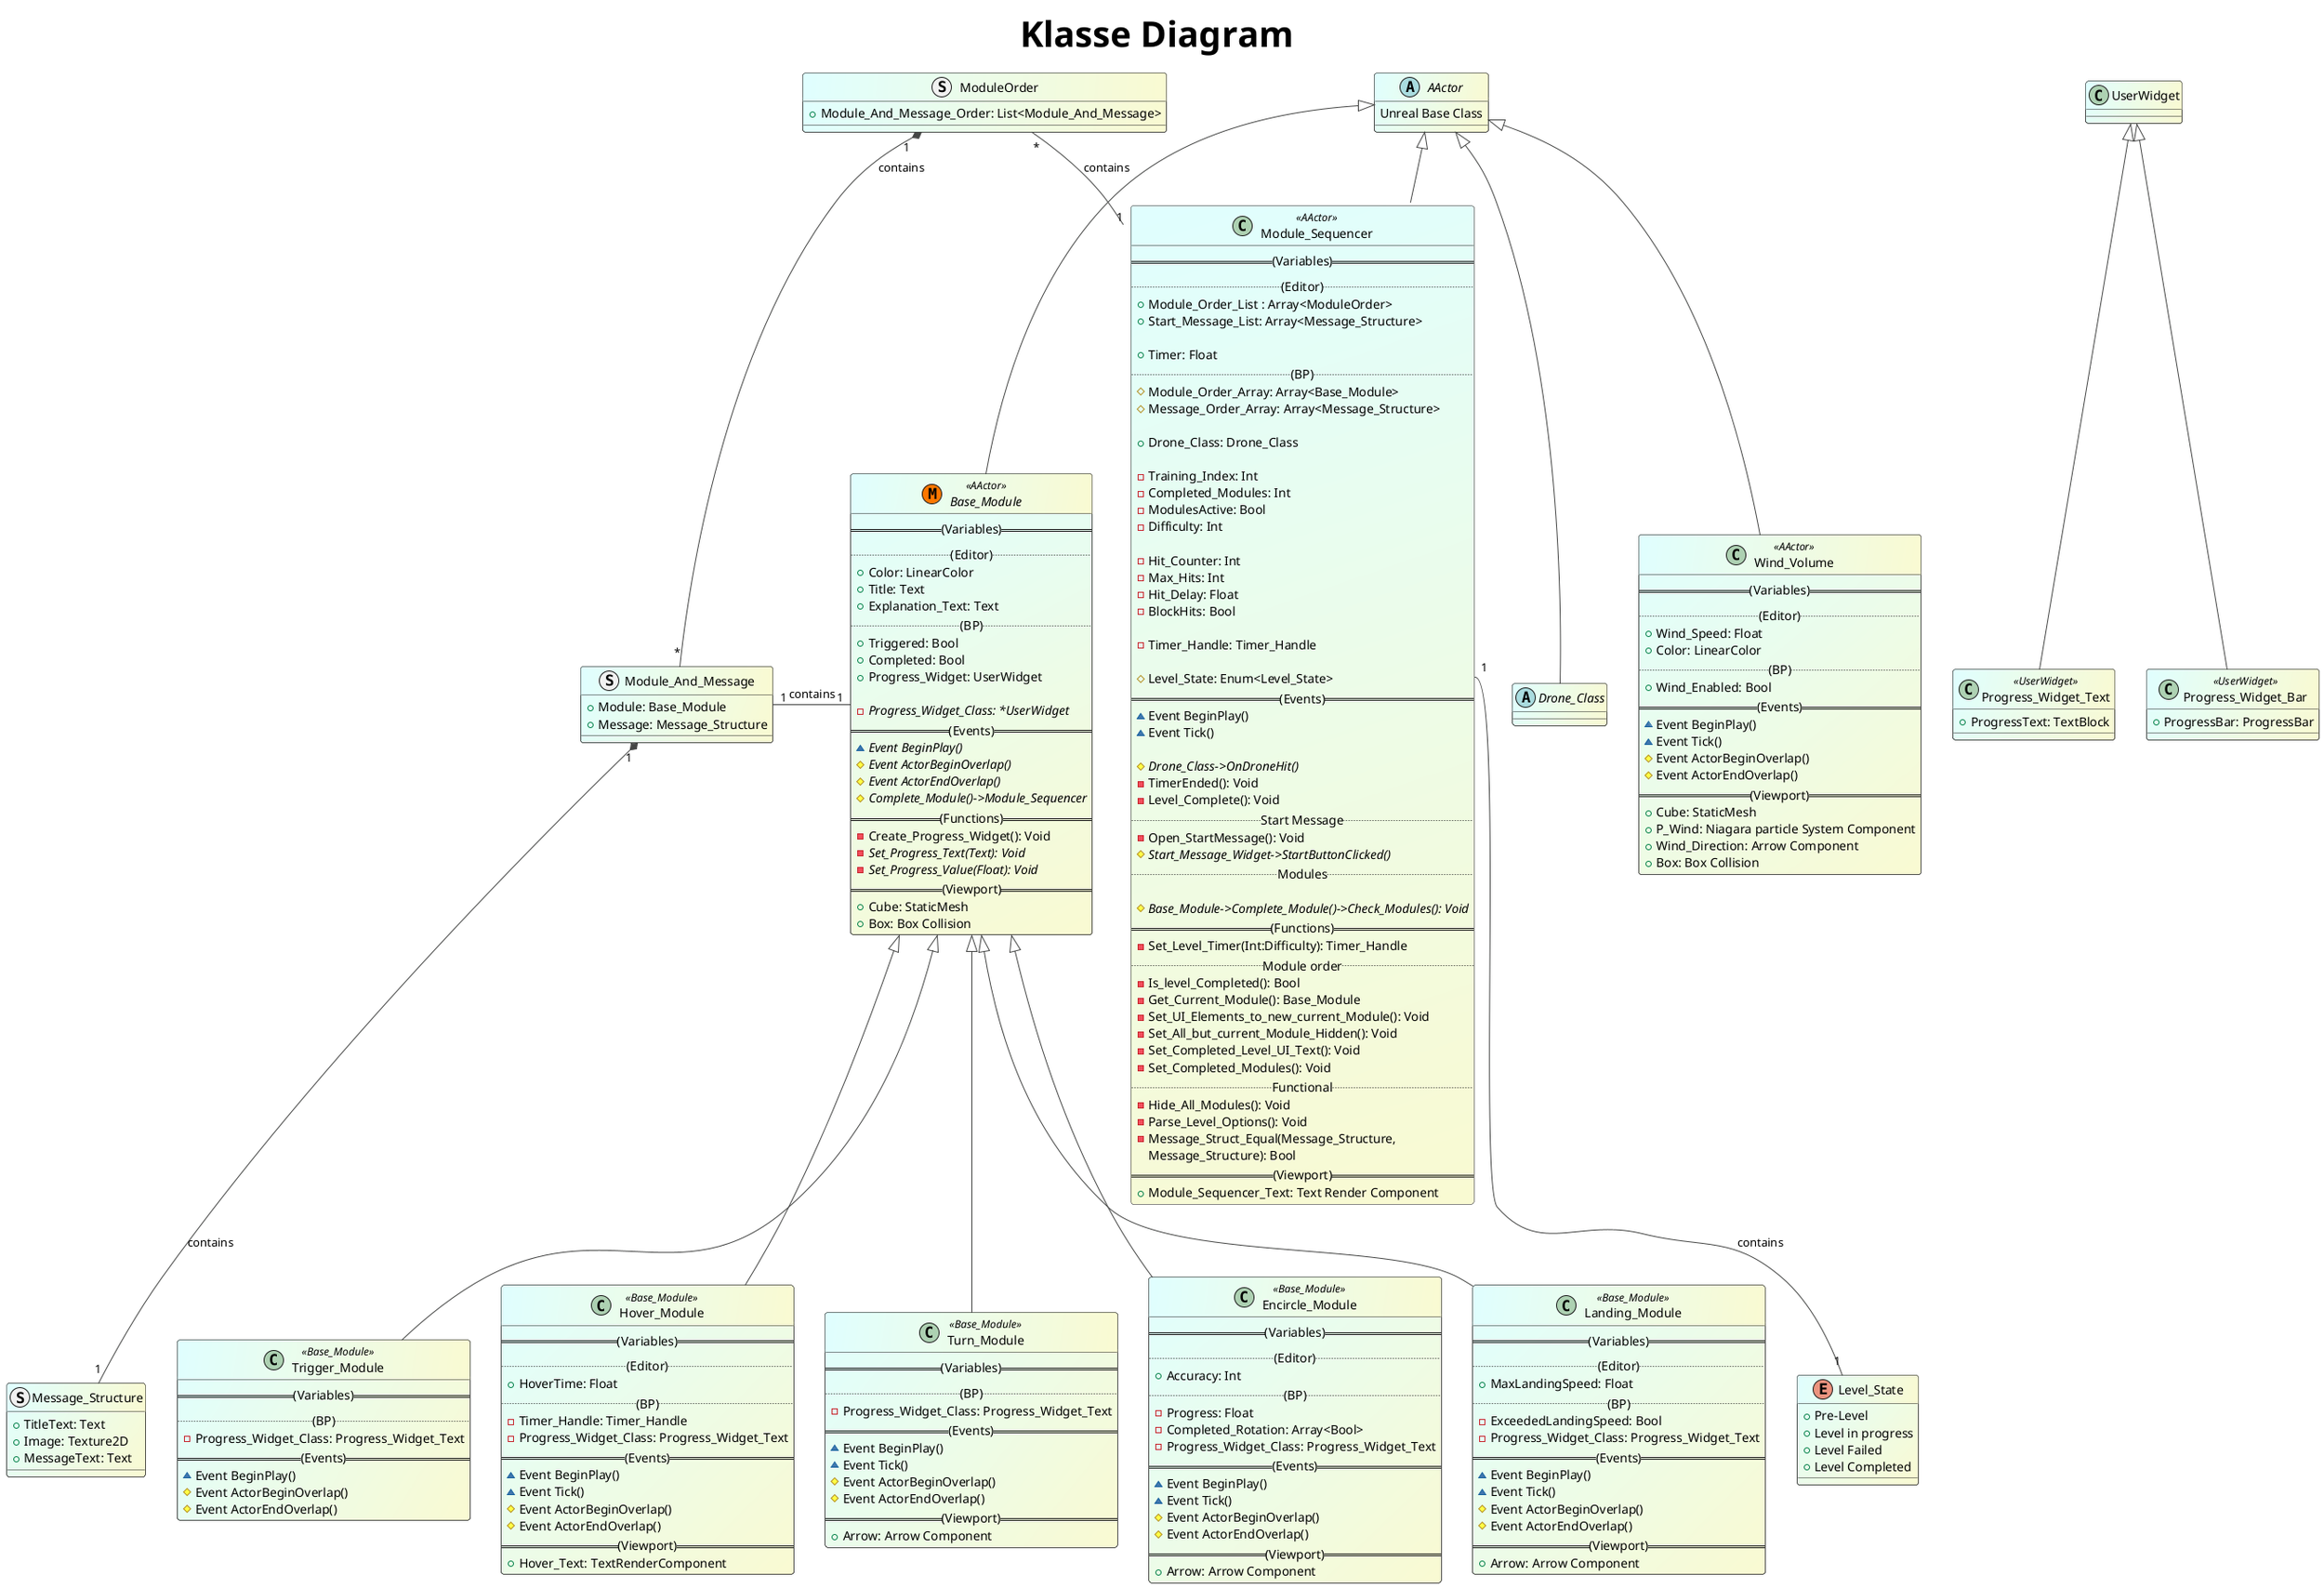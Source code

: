 @startuml Klasse Diagram
title Klasse Diagram
!theme vibrant
skinparam TitleFontName Calibri
skinparam TitleFontSize 40
skinparam ClassBackgroundColor lightcyan/LightGoldenRodYellow
skinparam defaultFontColor black



Abstract Class AActor{
    Unreal Base Class
}


Abstract class Drone_Class extends AActor {
}

Struct ModuleOrder {
    + Module_And_Message_Order: List<Module_And_Message>
}

Struct Module_And_Message {
    + Module: Base_Module
    + Message: Message_Structure
}

Struct Message_Structure {
    + TitleText: Text
    + Image: Texture2D
    + MessageText: Text
}

Enum Level_State {
    + Pre-Level
    + Level in progress
    + Level Failed
    + Level Completed
}

class Progress_Widget_Text <<UserWidget>> extends UserWidget
{
    + ProgressText: TextBlock
}

class Progress_Widget_Bar <<UserWidget>> extends UserWidget
{
    + ProgressBar: ProgressBar
}


Abstract Base_Module << (M,#FF7700) AActor>> extends AActor
{
    ==(Variables)==
    ..(Editor)..
    + Color: LinearColor
    + Title: Text
    + Explanation_Text: Text
    ..(BP)..
    + Triggered: Bool
    + Completed: Bool
    + Progress_Widget: UserWidget

    - {abstract} Progress_Widget_Class: *UserWidget
    ==(Events)==
    ~ {abstract} Event BeginPlay()
    # {abstract} Event ActorBeginOverlap()
    # {abstract} Event ActorEndOverlap()
    # {Abstract} Complete_Module()->Module_Sequencer
    ==(Functions)==
    - Create_Progress_Widget(): Void
    - {abstract} Set_Progress_Text(Text): Void
    - {abstract} Set_Progress_Value(Float): Void
    ==(Viewport)==
    + Cube: StaticMesh
    + Box: Box Collision
}



Class Trigger_Module <<Base_Module>> extends Base_Module
{
    ==(Variables)==
    ..(BP)..
    - Progress_Widget_Class: Progress_Widget_Text
    ==(Events)==
    ~ Event BeginPlay()
    # Event ActorBeginOverlap()
    # Event ActorEndOverlap()
}

Class Hover_Module <<Base_Module>> extends Base_Module
{
    ==(Variables)==
    ..(Editor)..
    + HoverTime: Float
    ..(BP)..
    - Timer_Handle: Timer_Handle
    - Progress_Widget_Class: Progress_Widget_Text
    ==(Events)==
    ~ Event BeginPlay()
    ~ Event Tick()
    # Event ActorBeginOverlap()
    # Event ActorEndOverlap()
    ==(Viewport)==
    + Hover_Text: TextRenderComponent
}

Class Turn_Module <<Base_Module>> extends Base_Module
{
    ==(Variables)==
    ..(BP)..
    - Progress_Widget_Class: Progress_Widget_Text
    ==(Events)==
    ~ Event BeginPlay()
    ~ Event Tick()
    # Event ActorBeginOverlap()
    # Event ActorEndOverlap()
    ==(Viewport)==
    + Arrow: Arrow Component
}

Class Encircle_Module <<Base_Module>> extends Base_Module
{
    ==(Variables)==
    ..(Editor)..
    + Accuracy: Int
    ..(BP)..
    - Progress: Float
    - Completed_Rotation: Array<Bool>
    - Progress_Widget_Class: Progress_Widget_Text
    ==(Events)==
    ~ Event BeginPlay()
    ~ Event Tick()
    # Event ActorBeginOverlap()
    # Event ActorEndOverlap()
    ==(Viewport)==
    + Arrow: Arrow Component
}

Class Landing_Module <<Base_Module>> extends Base_Module
{
    ==(Variables)==
    ..(Editor)..
    + MaxLandingSpeed: Float
    ..(BP)..
    - ExceededLandingSpeed: Bool
    - Progress_Widget_Class: Progress_Widget_Text
    ==(Events)==
    ~ Event BeginPlay()
    ~ Event Tick()
    # Event ActorBeginOverlap()
    # Event ActorEndOverlap()
    ==(Viewport)==
    + Arrow: Arrow Component
}

Class Wind_Volume <<AActor>> extends AActor
{
    ==(Variables)==
    ..(Editor)..
    + Wind_Speed: Float
    + Color: LinearColor
    ..(BP)..
    + Wind_Enabled: Bool
    ==(Events)==
    ~ Event BeginPlay()
    ~ Event Tick()
    # Event ActorBeginOverlap()
    # Event ActorEndOverlap()
    ==(Viewport)==
    + Cube: StaticMesh
    + P_Wind: Niagara particle System Component
    + Wind_Direction: Arrow Component
    + Box: Box Collision
}


Class Module_Sequencer <<AActor>> extends AActor
{
    ==(Variables)==
    ..(Editor)..
    + Module_Order_List : Array<ModuleOrder>
    + Start_Message_List: Array<Message_Structure>

    + Timer: Float
    ..(BP)..
    # Module_Order_Array: Array<Base_Module>
    # Message_Order_Array: Array<Message_Structure>

    + Drone_Class: Drone_Class

    - Training_Index: Int
    - Completed_Modules: Int
    - ModulesActive: Bool
    - Difficulty: Int

    - Hit_Counter: Int
    - Max_Hits: Int
    - Hit_Delay: Float
    - BlockHits: Bool

    - Timer_Handle: Timer_Handle

    # Level_State: Enum<Level_State>
    ==(Events)==
    ~ Event BeginPlay()
    ~ Event Tick()

    {Abstract} # Drone_Class->OnDroneHit()
    - TimerEnded(): Void
    - Level_Complete(): Void
    ..Start Message..
    - Open_StartMessage(): Void
    {Abstract} # Start_Message_Widget->StartButtonClicked()
    ..Modules..

    {Abstract} # Base_Module->Complete_Module()->Check_Modules(): Void
    ==(Functions)==
    - Set_Level_Timer(Int:Difficulty): Timer_Handle
    ..Module order..
    - Is_level_Completed(): Bool
    - Get_Current_Module(): Base_Module
    - Set_UI_Elements_to_new_current_Module(): Void
    - Set_All_but_current_Module_Hidden(): Void
    - Set_Completed_Level_UI_Text(): Void
    - Set_Completed_Modules(): Void
    ..Functional..
    - Hide_All_Modules(): Void
    - Parse_Level_Options(): Void
    - Message_Struct_Equal(Message_Structure,
    Message_Structure): Bool
    ==(Viewport)==
    + Module_Sequencer_Text: Text Render Component
}

class Module_Sequencer #LightCyan/LightGoldenRodYellow


' AActor -- Module_Sequencer
' AActor -- Drone_Class
' AActor -- Base_Module
' AActor -- Wind_Volume

' Progress_Widget_Bar -up- UserWidget
' Progress_Widget_Text -up- UserWidget



Module_Sequencer "1" -left- "*" ModuleOrder : contains
Module_Sequencer::Level_State "1" -- "1" Level_State : contains




ModuleOrder "1" *-down- "*" Module_And_Message : contains
Module_And_Message "1" *-down- "1" Message_Structure : contains

Base_Module "1"-left- "1" Module_And_Message : contains


@enduml